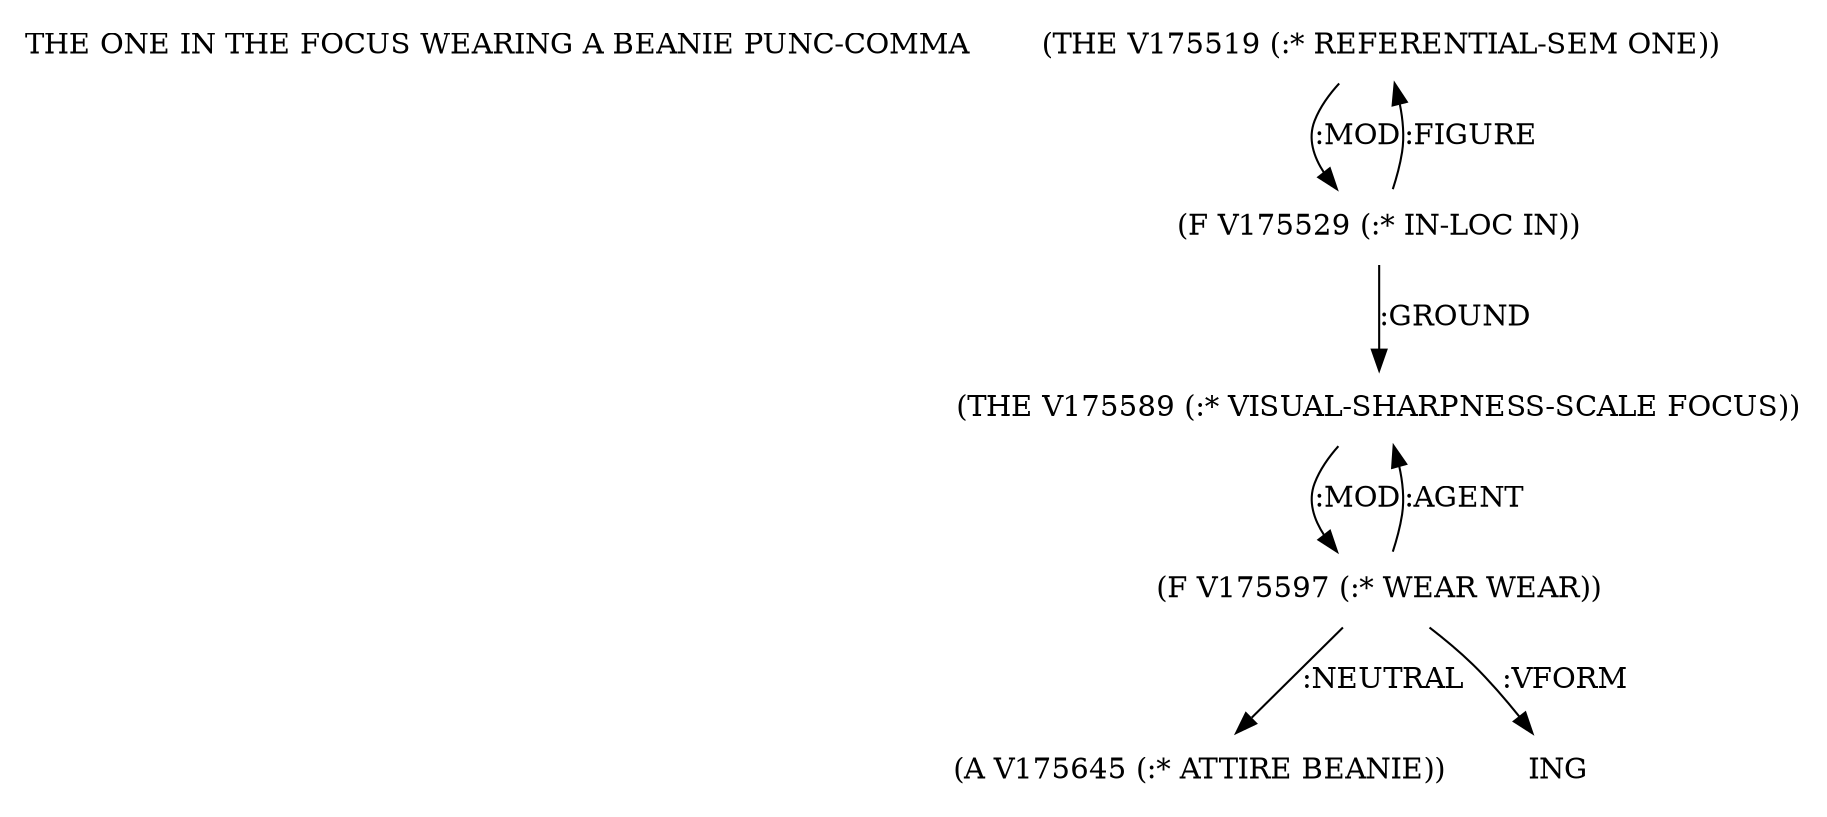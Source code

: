 digraph Terms {
  node [shape=none]
  "THE ONE IN THE FOCUS WEARING A BEANIE PUNC-COMMA"
  "V175519" [label="(THE V175519 (:* REFERENTIAL-SEM ONE))"]
  "V175519" -> "V175529" [label=":MOD"]
  "V175529" [label="(F V175529 (:* IN-LOC IN))"]
  "V175529" -> "V175589" [label=":GROUND"]
  "V175529" -> "V175519" [label=":FIGURE"]
  "V175589" [label="(THE V175589 (:* VISUAL-SHARPNESS-SCALE FOCUS))"]
  "V175589" -> "V175597" [label=":MOD"]
  "V175597" [label="(F V175597 (:* WEAR WEAR))"]
  "V175597" -> "V175589" [label=":AGENT"]
  "V175597" -> "V175645" [label=":NEUTRAL"]
  "V175597" -> "NT177682" [label=":VFORM"]
  "NT177682" [label="ING"]
  "V175645" [label="(A V175645 (:* ATTIRE BEANIE))"]
}
